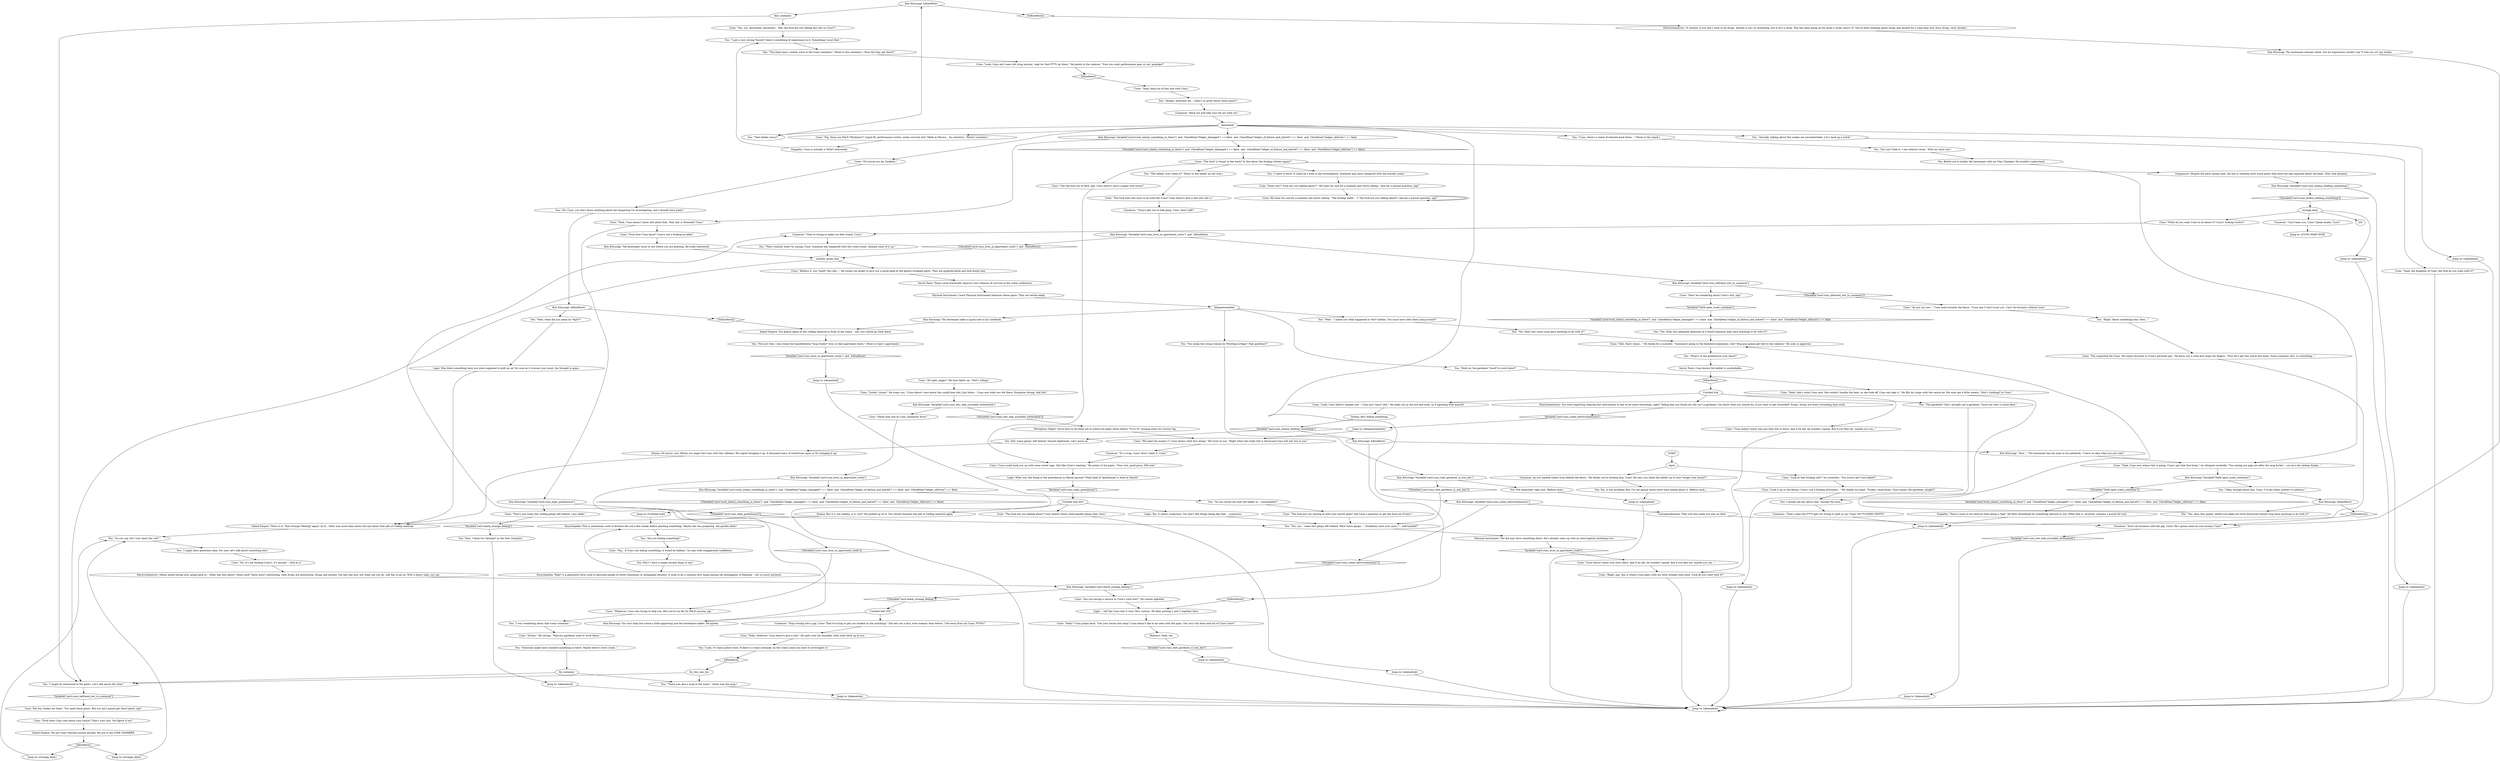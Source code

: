 # YARD / CUNO SCENE
# * Ask Cuno about the yard.
# ==================================================
digraph G {
	  0 [label="START"];
	  1 [label="input"];
	  2 [label="Cuno: The boy shakes his head. \"You need these pants. But you ain't gonna get these pants, pig!\""];
	  3 [label="Physical Instrument: Coach Physical Instrument endorses these pants. They are tartan-ready."];
	  4 [label="Savoir Faire: These could drastically improve your chances of survival in the urban wilderness."];
	  5 [label="You: \"Cuno, there's a stack of eternite back there...\" (Point to the shack.)"];
	  6 [label="Cuno: \"Yeah, that's what Cuno said. She couldn't handle the heat, so she took off. Cuno can take it.\" He fills his lungs with the rancid air. His eyes get a little watery. \"Shit's *nothing* to Cuno.\""];
	  7 [label="Drama: Of course, sire. Better not anger the Cuno with this silliness. We regret bringing it up. A thousand years of misfortune upon us for bringing it up!"];
	  8 [label="Cuno: \"Pig... if Cuno was hiding something, it would be hidden,\" he says with exaggerated confidence."];
	  9 [label="Cuno: \"Cuno doesn't know who lives there. And if he did, he wouldn't squeal. But if you find out, maybe you can...\""];
	  10 [label="Cuno: \"All right, piggo!\" His face lights up. \"Shit's rolling.\""];
	  11 [label="Cuno: \"As you can see...\" Cuno nods towards the fence. \"Cuno and C don't trust you. Can't do business without trust.\""];
	  12 [label="Perception (Sight): You'd have to be blind not to notice the giant white letters \"F-A-L-N\" running down his trouser leg."];
	  13 [label="Kim Kitsuragi: Variable[\"yard.cuno_drama_hidding_something\"]"];
	  14 [label="Variable[\"yard.cuno_drama_hidding_something\"]", shape=diamond];
	  15 [label="!(Variable[\"yard.cuno_drama_hidding_something\"])", shape=diamond];
	  16 [label="Jump to: [skeenehub]"];
	  17 [label="You: \"Not just that. I also think the hypothethical *mug fucker* lives in that apartment there.\" (Point to Gary's apartment.)"];
	  18 [label="Cunoesse: \"Stop turning into a pig, Cuno! They're trying to get you hooked on the snitching!\" She lets out a hiss, even meaner than before. \"Get away from my Cuno, f****ts!\""];
	  19 [label="Cuno: \"Yeah!\" Cuno jumps back. \"Get your bacon shit away! Cuno doesn't like to be seen with the popo. Get your shit done and out of Cuno's face!\""];
	  20 [label="Cuno: \"Yeah, whatever. Cuno doesn't give a shit.\" He spits over his shoulder, then looks back up at you."];
	  21 [label="Cuno: \"No, it's not fucking Cuno's, it's ancient -- look at it.\""];
	  22 [label="Kim Kitsuragi: IsKimHere()"];
	  23 [label="IsKimHere()", shape=diamond];
	  24 [label="!(IsKimHere())", shape=diamond];
	  25 [label="fixit_container"];
	  26 [label="Cuno: \"The fuck? A *mug* in the trash? Is this about the fucking clothes again?\""];
	  27 [label="Jump to: [skeenehub]"];
	  28 [label="Rhetoric: Yeah, her."];
	  29 [label="Drama: He's hiding something."];
	  30 [label="Untitled hub (05)"];
	  31 [label="Jump to: [CUNO MAIN HUB]"];
	  32 [label="You: \"Look, it's basic police work. If there's a trash container on the crime scene you have to investigate it.\""];
	  33 [label="Cuno: \"Believe it, you *need* this shit...\" He unzips his jacket to give you a quick peek at the plastic-wrapped pants. They are graphite-black and look brand new."];
	  34 [label="Empathy: Cuno is actually a *little* interested."];
	  35 [label="Inland Empire: We are *way* beyond normal already. We are in the STAR CHAMBER."];
	  36 [label="Encyclopedia: *Kipt* is a pejorative term used to describe people of South Semenese or Areopagite descent. It used to be a common first name among the Areopagites of Iilmaraa -- not so much anymore."];
	  37 [label="You: \"Someone might have stashed something in there. Maybe there's even a lead...\""];
	  38 [label="Cuno: \"Yes, yes, absolutely, absolutely... Why the fuck are you telling this shit to Cuno?!\""];
	  39 [label="fix_container"];
	  40 [label="You: \"Yes. Does this adequate depiction of a South-Samaran man have anything to do with it?\""];
	  41 [label="You: \"I need to know. It could be a lead in the investigation. Someone may have tampered with the murder scene.\""];
	  42 [label="Kim Kitsuragi: Variable[\"yard.cuno_logic_greenhouse\"]"];
	  43 [label="Variable[\"yard.cuno_logic_greenhouse\"]", shape=diamond];
	  44 [label="!(Variable[\"yard.cuno_logic_greenhouse\"])", shape=diamond];
	  45 [label="Cuno: \"That's just some shit roofing-gimps left behind. Lazy dinks.\""];
	  46 [label="You: \"You can't hide it, I see without vision.  With my inner eye.\""];
	  47 [label="Cuno: \"What do you want Cuno to do about it? Cuno's fucking twelve!\""];
	  48 [label="Electrochemistry: Or alcohol, if you don't want to do drugs. Alcohol is just as rewarding, but it isn't a drug. This has been going on for quite a while, hasn't it? You've been thinking about drugs and alcohol for a long time now. Juicy drugs, tasty alcohol..."];
	  49 [label="Jump to: [falnpantsandshit]"];
	  50 [label="Cunoesse: \"Don't do business with the pig, Cuno! He's gonna steal all your money, Cuno!\""];
	  51 [label="Cuno: \"Listen! Listen!\" He stops you. \"Cuno doesn't care about this small-time shit. Just listen -- Cuno saw what you did there. Dumpster diving. Sad shit.\""];
	  52 [label="Cuno: \"Inner eye?! Fuck are you talking about?!\" He loses his cool for a moment and starts yelling. \"Ask me a normal question, pig!\""];
	  53 [label="You: Better not to bother the lieutenant with my Star Chamber. He wouldn't understand."];
	  54 [label="Jump to: [strange_feels]"];
	  55 [label="Logic: ...tell the Cuno who it was? He's curious. He likes putting 2 and 2 together here."];
	  56 [label="Cuno: \"Right, pig, this is where Cuno plays with his little wooden choo-choo. Fuck do you want with it?\""];
	  57 [label="Cunoesse: An evil squeak comes from behind the fence. \"He thinks you're fucking four, Cuno! He says you climb the ladder up to your *magic tree house*!\""];
	  58 [label="Electrochemistry: Seems kinda boring now, going back to... What was this about? Some yard? Yards aren't interesting. Only drugs are interesting. Drugs and alcohol. You feel sad now, but what can you do. Life has to go on. With a heavy sigh, you say..."];
	  59 [label="Kim Kitsuragi: The lieutenant remains silent, but his expression couldn't say *I told you so* any louder."];
	  60 [label="Cuno: \"Yeah, back out of this shit with Cuno.\""];
	  61 [label="Cuno: \"Yeah, the Kingdom of Cuno, the fuck do you want with it?\""];
	  62 [label="Cuno: \"Look at that fucking shit?\" he screeches. \"You tryin'a get Cuno killed?\""];
	  63 [label="Cuno: \"The fuck does this have to do with the Cuno? Cuno doesn't give a shit who she is.\""];
	  64 [label="Jump to: [skeenehub]"];
	  65 [label="Kim Kitsuragi: Variable[\"yard.cuno_lives_in_apartment_route\"]"];
	  66 [label="Variable[\"yard.cuno_lives_in_apartment_route\"]", shape=diamond];
	  67 [label="!(Variable[\"yard.cuno_lives_in_apartment_route\"])", shape=diamond];
	  68 [label="Kim Kitsuragi: Variable[\"yard.trash_inland_something_in_there\"]  and  CheckItem(\"ledger_damaged\") == false  and  CheckItem(\"ledger_of_failure_and_hatred\") == false  and  CheckItem(\"ledger_oblivion\") == false"];
	  69 [label="Variable[\"yard.trash_inland_something_in_there\"]  and  CheckItem(\"ledger_damaged\") == false  and  CheckItem(\"ledger_of_failure_and_hatred\") == false  and  CheckItem(\"ledger_oblivion\") == false", shape=diamond];
	  70 [label="!(Variable[\"yard.trash_inland_something_in_there\"]  and  CheckItem(\"ledger_damaged\") == false  and  CheckItem(\"ledger_of_failure_and_hatred\") == false  and  CheckItem(\"ledger_oblivion\") == false)", shape=diamond];
	  71 [label="You: \"So you would say that the ladder is... unclimbable?\""];
	  72 [label="Cuno: \"Look it up in the library. Cuno's not a fucking dictionary...\" He shakes his head. \"Fuckin' small-brain. Cuno means the gardener, alright?\""];
	  73 [label="Logic: Was there something here you were supposed to pick up on? As soon as it crosses your mind, the thought is gone..."];
	  74 [label="strange_feels"];
	  75 [label="You: \"So you say, but I saw *past the veil*.\""];
	  76 [label="Jump to: [skeenehub]"];
	  77 [label="Jump to: [skeenehub]"];
	  78 [label="skeenehub"];
	  79 [label="Jump to: [skeenehub]"];
	  80 [label="You: \"No. Cuno, you don't know anything about the tampering I'm investigating, and I already have pants.\""];
	  81 [label="You: \"Wait -- I asked you what happened to *his* clothes. You must have seen them lying around?\""];
	  82 [label="You: \"Hold on, the gardener *used* to work there?\""];
	  83 [label="Cuno: \"Cuno doesn't know who put that shit in there. And if he did, he wouldn't squeal. But if you find out, maybe you can...\""];
	  84 [label="Cuno: \"Whatever. Cuno was trying to help you. But you're too fat for FALN anyway, pig.\""];
	  85 [label="Kim Kitsuragi: IsKimHere()"];
	  86 [label="IsKimHere()", shape=diamond];
	  87 [label="!(IsKimHere())", shape=diamond];
	  88 [label="You: \"Wait, what did you mean by *kipt*?\""];
	  89 [label="You: \"The gardener? She's actually not a gardener. Turns out she's a union fixer.\""];
	  90 [label="Cuno: \"Look, Cuno doesn't explain shit -- Cuno just *says* shit.\" He looks you in the eye and nods, as if agreeing with himself."];
	  91 [label="Kim Kitsuragi: Variable[\"yard.cuno_rhet_gardener_it_was_her\"]"];
	  92 [label="Variable[\"yard.cuno_rhet_gardener_it_was_her\"]", shape=diamond];
	  93 [label="!(Variable[\"yard.cuno_rhet_gardener_it_was_her\"])", shape=diamond];
	  94 [label="You: Not important right now. (Refuse task.)"];
	  95 [label="Drama: But it is not hidden, is it, sire? You picked up on it. You should examine the pile of roofing material again."];
	  96 [label="You: Don't I have a single normal thing to say?"];
	  97 [label="Cunoesse: \"Can't hear you, Cuno! Speak louder, Cuno!\""];
	  98 [label="Kim Kitsuragi: Variable[\"TASK.open_trash_container\"]"];
	  99 [label="Variable[\"TASK.open_trash_container\"]", shape=diamond];
	  100 [label="!(Variable[\"TASK.open_trash_container\"])", shape=diamond];
	  101 [label="You: \"Okay, enough about this, Cuno. I've got other matters to address.\""];
	  102 [label="You: \"I might be interested in the pants. Let's talk about this later.\""];
	  103 [label="Kim Kitsuragi: The lieutenant takes a quick note in his notebook."];
	  104 [label="Untitled hub"];
	  105 [label="Encyclopedia: Fish is sometimes used to fertilize the soil a few weeks before planting something. Maybe she was preparing  the garden beds?"];
	  106 [label="Untitled hub (03)"];
	  107 [label="You: \"Are you hiding something?\""];
	  108 [label="You: Shit 'some gimps' left behind. Sounds legitimate. Let's move on."];
	  109 [label="Kim Kitsuragi: IsKimHere()"];
	  110 [label="IsKimHere()", shape=diamond];
	  111 [label="!(IsKimHere())", shape=diamond];
	  112 [label="Kim Kitsuragi: \"Huh...\" The lieutenant has his nose in his notebook. \"I have no idea what you just said.\""];
	  113 [label="Jump to: [skeenehub]"];
	  114 [label="Cuno: \"Cuno could hook you up with some sweet rags. Shit like Cuno's wearing.\" He points to his pants. \"Your size, good price, 500 reál.\""];
	  115 [label="Kim Kitsuragi: Variable[\"yard.cuno_lets_talk_succeded_whitecheck\"]"];
	  116 [label="Variable[\"yard.cuno_lets_talk_succeded_whitecheck\"]", shape=diamond];
	  117 [label="!(Variable[\"yard.cuno_lets_talk_succeded_whitecheck\"])", shape=diamond];
	  118 [label="Cuno: \"Shoot that shit at Cuno, dumpster diver.\""];
	  119 [label="Cuno: \"You respected the Cuno. Ten times discount to Cuno's personal pig.\" He gives you a wink and snaps his fingers. \"Now let's get this weird shit done. Trash container shit, or something...\""];
	  120 [label="Cunoesse: \"It's a trap, Cuno! Don't climb it, Cuno!\""];
	  121 [label="Inland Empire: You glance again at the roofing material in front of the shack -- yes, you should go back there."];
	  122 [label="You: \"That's exactly what I'm saying, Cuno. Someone has tampered with the crime scene, cleaned some of it up.\""];
	  123 [label="Kim Kitsuragi: You can't help but notice a little approving nod the lieutenant makes. He agrees."];
	  124 [label="fix_this_one_too"];
	  125 [label="Empathy: There's more to his distrust than being a *pig*. He feels threatened by something obscure in you. What that is, however, remains a puzzle for now."];
	  126 [label="You: \"Right. About something else, then...\""];
	  127 [label="Cuno: \"Fuck does Cuno know? Cuno's not a fucking acrobat!\""];
	  128 [label="Cuno: \"The fuck are you staring at with your mouth open? Ask Cuno a question or get the fuck out of here.\""];
	  129 [label="Jump to: [skeenehub]"];
	  130 [label="Kim Kitsuragi: Variable[\"yard.shack_strange_feeling\"]"];
	  131 [label="Variable[\"yard.shack_strange_feeling\"]", shape=diamond];
	  132 [label="!(Variable[\"yard.shack_strange_feeling\"])", shape=diamond];
	  133 [label="Cuno: \"Are you having a seizure in Cuno's yard now?\" He sounds agitated."];
	  134 [label="Cuno: \"Yeah, Cuno sees where this is going. Cuno's got that fast-brain,\" he whispers excitedly. \"You saying you pigs are after the mug fucker -- coz he's the clothes fucker...\""];
	  135 [label="Cuno: \"Shit, that's tense...\" He thinks for a moment. \"Someone's going to the beatdown-basement, huh? Mug-guy gonna get tied to the radiator.\" He nods in approval."];
	  136 [label="another_great_hub"];
	  137 [label="Jump to: [Untitled hub]"];
	  138 [label="You: I should ask her about that. (Accept the task.)"];
	  139 [label="Cuno: \"The fuck are you talking about? Cuno doesn't know what-handed gimps they were.\""];
	  140 [label="Physical Instrument: The kid may have something there. He's already come up with an interrogation technique too."];
	  141 [label="You: \"What's in the greenhouse over there?\""];
	  142 [label="Cuno: \"Of course you do, fuckface.\""];
	  143 [label="Kim Kitsuragi: IsKimHere()"];
	  144 [label="IsKimHere()", shape=diamond];
	  145 [label="!(IsKimHere())", shape=diamond];
	  146 [label="You: \"Yes, does this quaint, better-not-taken-out-of-its-historical-context mug have anything to do with it?\""];
	  147 [label="You: \"The ladder, ever climb it?\" (Point to the ladder on the tree.)"];
	  148 [label="Jump to: [skeenehub]"];
	  149 [label="Cunoesse: \"They're trying to make you feel stupid, Cuno!\""];
	  150 [label="Cuno: He loses his cool for a moment and starts yelling. \"The fucking wellll... ?! The fuck are you talking about?! Ask me a normal question, pig!\""];
	  151 [label="You: \"I might have questions later. For now, let's talk about something else.\""];
	  152 [label="You: \"That ladder yours?\""];
	  153 [label="Kim Kitsuragi: Variable[\"yard.trash_inland_something_in_there\"]  and  CheckItem(\"ledger_damaged\") == false  and  CheckItem(\"ledger_of_failure_and_hatred\") == false  and  CheckItem(\"ledger_oblivion\") == false"];
	  154 [label="Variable[\"yard.trash_inland_something_in_there\"]  and  CheckItem(\"ledger_damaged\") == false  and  CheckItem(\"ledger_of_failure_and_hatred\") == false  and  CheckItem(\"ledger_oblivion\") == false", shape=diamond];
	  155 [label="!(Variable[\"yard.trash_inland_something_in_there\"]  and  CheckItem(\"ledger_damaged\") == false  and  CheckItem(\"ledger_of_failure_and_hatred\") == false  and  CheckItem(\"ledger_oblivion\") == false)", shape=diamond];
	  156 [label="Cuno: \"Yeah, Cuno doesn't know shit about that. That shit is *beneath* Cuno.\""];
	  157 [label="Cuno: \"Look, Cuno ain't seen shit lying around, 'cept for that f****t up there.\" He points to the cadaver. \"Now you want performance gear or not, grandpa?\""];
	  158 [label="You: \"Yes. Does this racist mug have anything to do with it?\""];
	  159 [label="Cuno: \"Get the fuck out of here, pig! Cuno doesn't have a magic tree house!\""];
	  160 [label="You: Yes, it was probably fish. I'm not gonna waste more time asking about it. (Refuse task.)"];
	  161 [label="Logic: Yes, it seems suspicious. You don't like things being like that... suspicious."];
	  162 [label="Cunoesse: \"That's what the f****t gets for trying to split us up, Cuno! NO FUCKING PANTS!\""];
	  163 [label="Cuno: \"Fuck does Cuno care about your hunch? That's your shit. You figure it out.\""];
	  164 [label="You: \"The dead man's clothes were in the trash container.\" (Point to the container.) \"How did they get there?\""];
	  165 [label="Cuno: \"Pig, these are FALN *Modulars*! Liquid fit, performance crotch, urban survival shit! Made in Mirova... by scientists. *Pants* scientists.\""];
	  166 [label="Cunoesse: \"Back out and take your fat ass with you.\""];
	  167 [label="You: \"Alright, entertain me -- what's so great about these pants?\""];
	  168 [label="You: \"You mean the young woman by Whirling-in-Rags? That gardener?\""];
	  169 [label="Electrochemistry: You were expecting relaying this information to him to be more rewarding, right? Telling him you found out she isn't a gardener. You know what you should do, if you want to get rewarded? Drugs. Drugs are more rewarding than work."];
	  170 [label="Cunoesse: \"Tryin'a get you to talk gimp, Cuno. Don't talk!\""];
	  171 [label="Jump to: [skeenehub]"];
	  172 [label="You: \"I got a very strong *hunch* there's something of importance in it. Something I must find.\""];
	  173 [label="You: \"There was also a mug in the trash.\" (Show him the mug.)"];
	  174 [label="You: \"Actually, talking about this makes me uncomfortable. Let's back up a notch.\""];
	  175 [label="Composure: Despite the early spring chill, the boy is wearing short track pants that leave his legs exposed below the knee. They look dynamic."];
	  176 [label="Logic: What was she doing in the greenhouse in March anyway? What kind of *gardening* is done in March?"];
	  177 [label="Jump to: [skeenehub]"];
	  178 [label="Inland Empire: There it is! That strange *feeling* again! As if... there was more than meets the eye about that pile of roofing material."];
	  179 [label="You: \"Kim, I think I'm *already* in the Star Chamber.\""];
	  180 [label="Jump to: [strange_feels]"];
	  181 [label="Kim Kitsuragi: Variable[\"yard.cuno_lives_in_apartment_route\"]  and  IsKimHere()"];
	  182 [label="Variable[\"yard.cuno_lives_in_apartment_route\"]  and  IsKimHere()", shape=diamond];
	  183 [label="!(Variable[\"yard.cuno_lives_in_apartment_route\"]  and  IsKimHere())", shape=diamond];
	  184 [label="Kim Kitsuragi: Variable[\"yard.cuno_befriend_lost_to_cunoesse\"]"];
	  185 [label="Variable[\"yard.cuno_befriend_lost_to_cunoesse\"]", shape=diamond];
	  186 [label="!(Variable[\"yard.cuno_befriend_lost_to_cunoesse\"])", shape=diamond];
	  187 [label="Cuno: \"Don't be wondering about Cuno's shit, pig!\""];
	  188 [label="Cuno: \"Dunno.\" He shrugs. \"Kipt-ass gardener used to work there.\""];
	  189 [label="Savoir Faire: Cuno knows the ladder is unclimbable."];
	  190 [label="Kim Kitsuragi: The lieutenant turns to see where you are pointing. He looks interested."];
	  191 [label="Jump to: [skeenehub]"];
	  192 [label="You: \"I was wondering about that trash container.\""];
	  193 [label="Kim Kitsuragi: Variable[\"yard.cuno_scene_electrochemistry\"]"];
	  194 [label="Variable[\"yard.cuno_scene_electrochemistry\"]", shape=diamond];
	  195 [label="!(Variable[\"yard.cuno_scene_electrochemistry\"])", shape=diamond];
	  196 [label="Conceptualization: They will also make you into an idiot."];
	  197 [label="falnpantsandshit"];
	  198 [label="Cuno: \"We need the money, C! Cuno knows what he's doing.\" He turns to you. \"Right when this body-shit is discussed Cuno will sell 'em to you.\""];
	  199 [label="Jump to: [skeenehub]"];
	  200 [label="You: \"Yes, yes... some shit gimps left behind. Were those gimps...\" (Suddenly raise your eyes.) \"...left-handed?\""];
	  0 -> 1
	  1 -> 57
	  1 -> 62
	  2 -> 163
	  3 -> 197
	  4 -> 3
	  5 -> 46
	  6 -> 138
	  7 -> 178
	  8 -> 96
	  9 -> 56
	  10 -> 51
	  11 -> 126
	  12 -> 198
	  13 -> 16
	  13 -> 15
	  14 -> 108
	  14 -> 109
	  15 -> 74
	  16 -> 79
	  17 -> 182
	  18 -> 20
	  19 -> 28
	  20 -> 32
	  21 -> 58
	  22 -> 24
	  22 -> 25
	  23 -> 124
	  24 -> 48
	  25 -> 102
	  25 -> 38
	  26 -> 41
	  26 -> 147
	  26 -> 175
	  26 -> 159
	  27 -> 79
	  28 -> 92
	  29 -> 14
	  30 -> 18
	  30 -> 123
	  32 -> 23
	  33 -> 4
	  34 -> 172
	  35 -> 110
	  36 -> 105
	  37 -> 39
	  38 -> 172
	  39 -> 173
	  39 -> 102
	  40 -> 135
	  41 -> 52
	  42 -> 44
	  42 -> 45
	  43 -> 106
	  44 -> 200
	  45 -> 131
	  46 -> 53
	  47 -> 149
	  48 -> 59
	  49 -> 198
	  50 -> 116
	  51 -> 115
	  52 -> 150
	  53 -> 134
	  54 -> 75
	  55 -> 19
	  56 -> 79
	  57 -> 160
	  58 -> 130
	  59 -> 50
	  60 -> 167
	  61 -> 79
	  62 -> 72
	  63 -> 170
	  64 -> 79
	  65 -> 67
	  65 -> 68
	  66 -> 9
	  67 -> 84
	  68 -> 70
	  68 -> 71
	  69 -> 125
	  70 -> 137
	  71 -> 128
	  72 -> 138
	  73 -> 178
	  74 -> 201
	  74 -> 76
	  74 -> 97
	  74 -> 47
	  75 -> 151
	  76 -> 79
	  77 -> 79
	  78 -> 193
	  78 -> 165
	  78 -> 5
	  78 -> 142
	  78 -> 174
	  78 -> 148
	  78 -> 152
	  78 -> 153
	  79 -> 79
	  80 -> 85
	  81 -> 158
	  82 -> 6
	  83 -> 56
	  84 -> 192
	  85 -> 88
	  85 -> 87
	  86 -> 104
	  87 -> 121
	  88 -> 73
	  89 -> 64
	  90 -> 29
	  91 -> 93
	  91 -> 94
	  92 -> 177
	  93 -> 200
	  94 -> 129
	  95 -> 178
	  96 -> 36
	  97 -> 31
	  98 -> 100
	  98 -> 101
	  99 -> 154
	  100 -> 69
	  101 -> 143
	  102 -> 185
	  103 -> 121
	  104 -> 169
	  104 -> 89
	  104 -> 90
	  104 -> 83
	  105 -> 107
	  106 -> 161
	  106 -> 139
	  106 -> 95
	  107 -> 8
	  108 -> 7
	  109 -> 112
	  109 -> 111
	  110 -> 180
	  110 -> 54
	  111 -> 55
	  112 -> 134
	  113 -> 79
	  114 -> 176
	  115 -> 117
	  115 -> 118
	  116 -> 199
	  117 -> 12
	  118 -> 65
	  119 -> 77
	  120 -> 114
	  121 -> 17
	  122 -> 136
	  123 -> 149
	  124 -> 173
	  124 -> 102
	  125 -> 77
	  126 -> 119
	  127 -> 190
	  128 -> 200
	  129 -> 79
	  130 -> 132
	  130 -> 133
	  131 -> 179
	  132 -> 30
	  133 -> 55
	  134 -> 98
	  135 -> 141
	  136 -> 33
	  136 -> 102
	  137 -> 105
	  138 -> 162
	  139 -> 171
	  140 -> 66
	  141 -> 189
	  142 -> 80
	  143 -> 145
	  143 -> 146
	  144 -> 60
	  145 -> 50
	  146 -> 135
	  147 -> 63
	  148 -> 79
	  149 -> 122
	  150 -> 150
	  151 -> 21
	  152 -> 22
	  153 -> 155
	  153 -> 156
	  154 -> 40
	  155 -> 26
	  156 -> 42
	  156 -> 127
	  157 -> 144
	  158 -> 135
	  159 -> 114
	  160 -> 129
	  161 -> 200
	  162 -> 77
	  163 -> 35
	  164 -> 157
	  165 -> 34
	  166 -> 78
	  167 -> 166
	  168 -> 91
	  169 -> 194
	  170 -> 181
	  171 -> 79
	  172 -> 164
	  173 -> 27
	  174 -> 61
	  175 -> 13
	  176 -> 43
	  177 -> 79
	  178 -> 75
	  179 -> 113
	  180 -> 75
	  181 -> 184
	  181 -> 183
	  182 -> 191
	  183 -> 136
	  184 -> 186
	  184 -> 187
	  185 -> 2
	  186 -> 11
	  187 -> 99
	  188 -> 37
	  189 -> 86
	  190 -> 136
	  191 -> 79
	  192 -> 188
	  193 -> 195
	  193 -> 196
	  194 -> 49
	  195 -> 130
	  196 -> 50
	  197 -> 168
	  197 -> 81
	  197 -> 82
	  197 -> 103
	  198 -> 120
	  199 -> 79
	  200 -> 140
}

